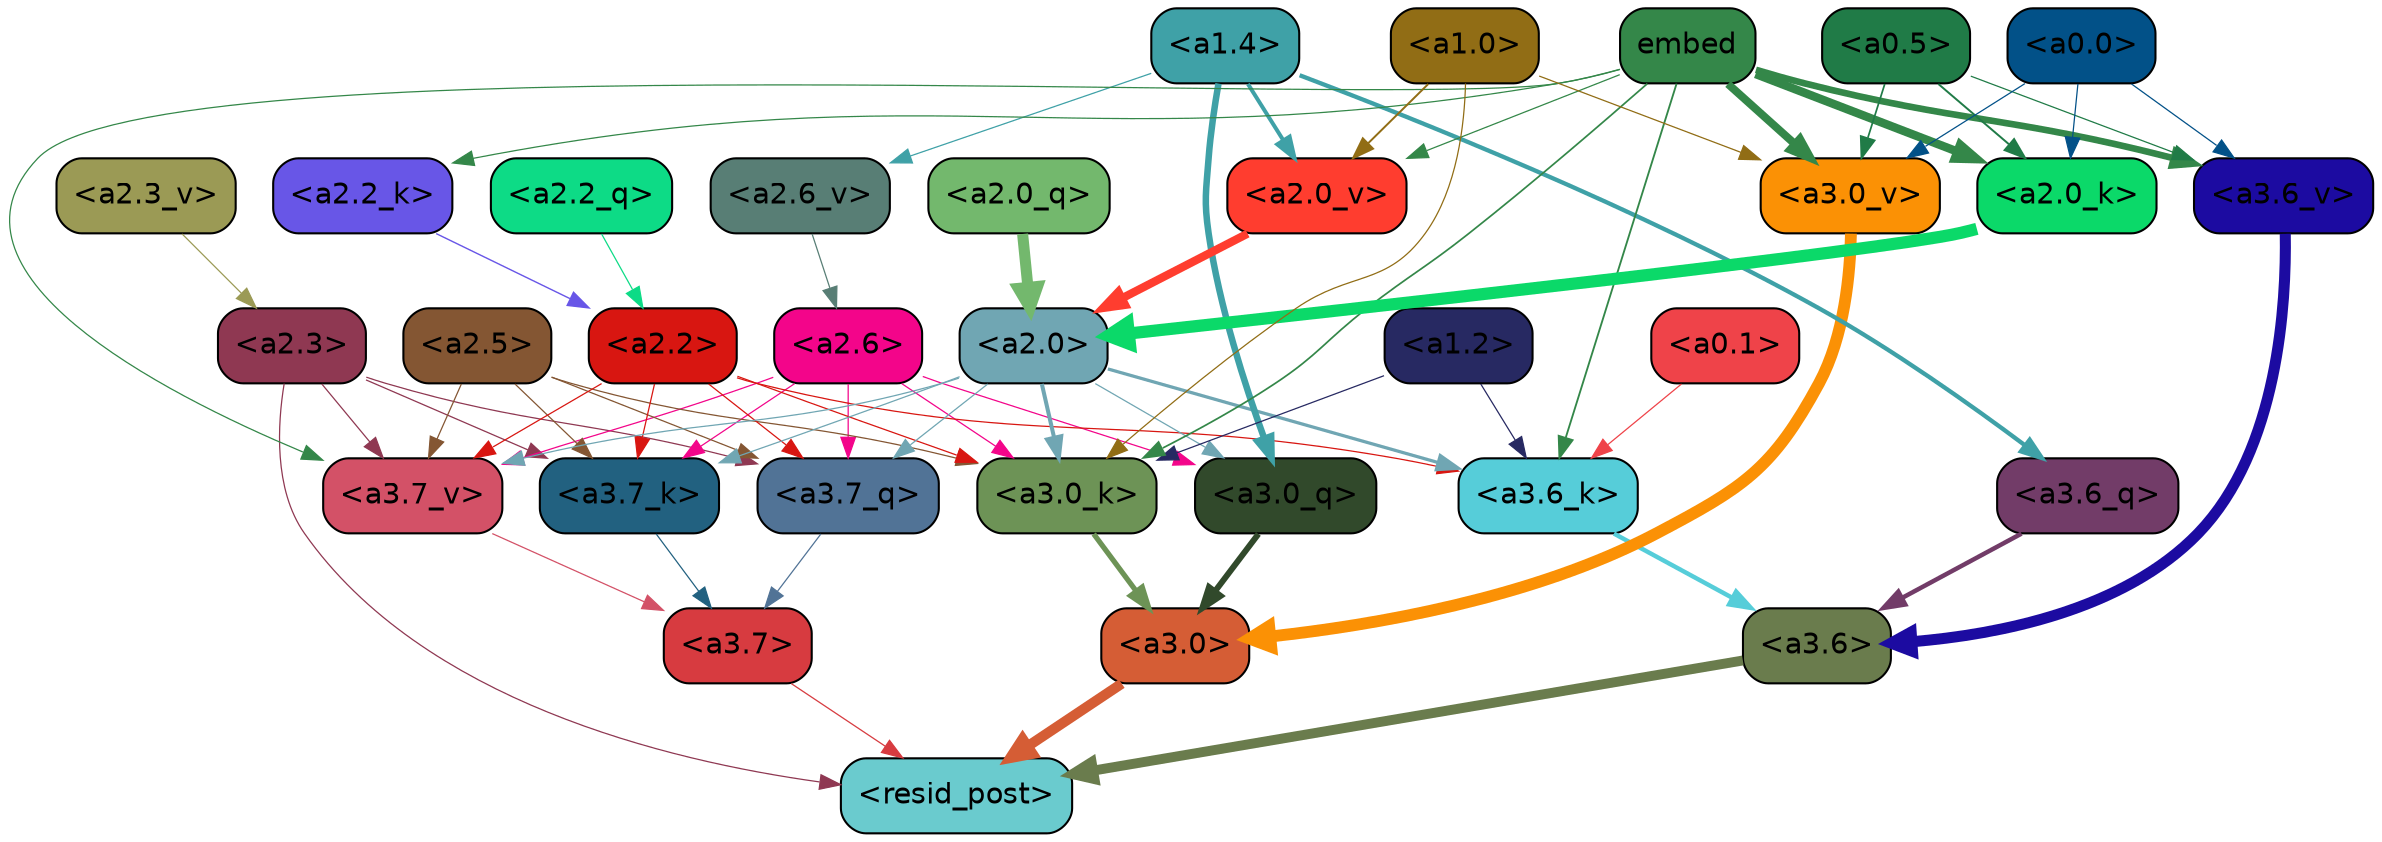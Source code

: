 strict digraph "" {
	graph [bgcolor=transparent,
		layout=dot,
		overlap=false,
		splines=true
	];
	"<a3.7>"	[color=black,
		fillcolor="#d73b40",
		fontname=Helvetica,
		shape=box,
		style="filled, rounded"];
	"<resid_post>"	[color=black,
		fillcolor="#6acbce",
		fontname=Helvetica,
		shape=box,
		style="filled, rounded"];
	"<a3.7>" -> "<resid_post>"	[color="#d73b40",
		penwidth=0.6];
	"<a3.6>"	[color=black,
		fillcolor="#6a7c4d",
		fontname=Helvetica,
		shape=box,
		style="filled, rounded"];
	"<a3.6>" -> "<resid_post>"	[color="#6a7c4d",
		penwidth=4.751592040061951];
	"<a3.0>"	[color=black,
		fillcolor="#d55d35",
		fontname=Helvetica,
		shape=box,
		style="filled, rounded"];
	"<a3.0>" -> "<resid_post>"	[color="#d55d35",
		penwidth=4.904066681861877];
	"<a2.3>"	[color=black,
		fillcolor="#8f3852",
		fontname=Helvetica,
		shape=box,
		style="filled, rounded"];
	"<a2.3>" -> "<resid_post>"	[color="#8f3852",
		penwidth=0.6];
	"<a3.7_q>"	[color=black,
		fillcolor="#517396",
		fontname=Helvetica,
		shape=box,
		style="filled, rounded"];
	"<a2.3>" -> "<a3.7_q>"	[color="#8f3852",
		penwidth=0.6];
	"<a3.7_k>"	[color=black,
		fillcolor="#226180",
		fontname=Helvetica,
		shape=box,
		style="filled, rounded"];
	"<a2.3>" -> "<a3.7_k>"	[color="#8f3852",
		penwidth=0.6069068089127541];
	"<a3.7_v>"	[color=black,
		fillcolor="#d35167",
		fontname=Helvetica,
		shape=box,
		style="filled, rounded"];
	"<a2.3>" -> "<a3.7_v>"	[color="#8f3852",
		penwidth=0.6];
	"<a3.7_q>" -> "<a3.7>"	[color="#517396",
		penwidth=0.6];
	"<a3.6_q>"	[color=black,
		fillcolor="#723c68",
		fontname=Helvetica,
		shape=box,
		style="filled, rounded"];
	"<a3.6_q>" -> "<a3.6>"	[color="#723c68",
		penwidth=2.160832464694977];
	"<a3.0_q>"	[color=black,
		fillcolor="#31492b",
		fontname=Helvetica,
		shape=box,
		style="filled, rounded"];
	"<a3.0_q>" -> "<a3.0>"	[color="#31492b",
		penwidth=2.870753765106201];
	"<a3.7_k>" -> "<a3.7>"	[color="#226180",
		penwidth=0.6];
	"<a3.6_k>"	[color=black,
		fillcolor="#56cdd9",
		fontname=Helvetica,
		shape=box,
		style="filled, rounded"];
	"<a3.6_k>" -> "<a3.6>"	[color="#56cdd9",
		penwidth=2.13908451795578];
	"<a3.0_k>"	[color=black,
		fillcolor="#6d9356",
		fontname=Helvetica,
		shape=box,
		style="filled, rounded"];
	"<a3.0_k>" -> "<a3.0>"	[color="#6d9356",
		penwidth=2.520303964614868];
	"<a3.7_v>" -> "<a3.7>"	[color="#d35167",
		penwidth=0.6];
	"<a3.6_v>"	[color=black,
		fillcolor="#1c0ba1",
		fontname=Helvetica,
		shape=box,
		style="filled, rounded"];
	"<a3.6_v>" -> "<a3.6>"	[color="#1c0ba1",
		penwidth=5.297133803367615];
	"<a3.0_v>"	[color=black,
		fillcolor="#fb9105",
		fontname=Helvetica,
		shape=box,
		style="filled, rounded"];
	"<a3.0_v>" -> "<a3.0>"	[color="#fb9105",
		penwidth=5.680712580680847];
	"<a2.6>"	[color=black,
		fillcolor="#f3058a",
		fontname=Helvetica,
		shape=box,
		style="filled, rounded"];
	"<a2.6>" -> "<a3.7_q>"	[color="#f3058a",
		penwidth=0.6];
	"<a2.6>" -> "<a3.0_q>"	[color="#f3058a",
		penwidth=0.6];
	"<a2.6>" -> "<a3.7_k>"	[color="#f3058a",
		penwidth=0.6];
	"<a2.6>" -> "<a3.0_k>"	[color="#f3058a",
		penwidth=0.6];
	"<a2.6>" -> "<a3.7_v>"	[color="#f3058a",
		penwidth=0.6];
	"<a2.5>"	[color=black,
		fillcolor="#845633",
		fontname=Helvetica,
		shape=box,
		style="filled, rounded"];
	"<a2.5>" -> "<a3.7_q>"	[color="#845633",
		penwidth=0.6];
	"<a2.5>" -> "<a3.7_k>"	[color="#845633",
		penwidth=0.6];
	"<a2.5>" -> "<a3.0_k>"	[color="#845633",
		penwidth=0.6];
	"<a2.5>" -> "<a3.7_v>"	[color="#845633",
		penwidth=0.6];
	"<a2.2>"	[color=black,
		fillcolor="#d81611",
		fontname=Helvetica,
		shape=box,
		style="filled, rounded"];
	"<a2.2>" -> "<a3.7_q>"	[color="#d81611",
		penwidth=0.6];
	"<a2.2>" -> "<a3.7_k>"	[color="#d81611",
		penwidth=0.6];
	"<a2.2>" -> "<a3.6_k>"	[color="#d81611",
		penwidth=0.6];
	"<a2.2>" -> "<a3.0_k>"	[color="#d81611",
		penwidth=0.6];
	"<a2.2>" -> "<a3.7_v>"	[color="#d81611",
		penwidth=0.6];
	"<a2.0>"	[color=black,
		fillcolor="#70a6b3",
		fontname=Helvetica,
		shape=box,
		style="filled, rounded"];
	"<a2.0>" -> "<a3.7_q>"	[color="#70a6b3",
		penwidth=0.6];
	"<a2.0>" -> "<a3.0_q>"	[color="#70a6b3",
		penwidth=0.6];
	"<a2.0>" -> "<a3.7_k>"	[color="#70a6b3",
		penwidth=0.6];
	"<a2.0>" -> "<a3.6_k>"	[color="#70a6b3",
		penwidth=1.564806342124939];
	"<a2.0>" -> "<a3.0_k>"	[color="#70a6b3",
		penwidth=1.9353990852832794];
	"<a2.0>" -> "<a3.7_v>"	[color="#70a6b3",
		penwidth=0.6];
	"<a1.4>"	[color=black,
		fillcolor="#3fa1a7",
		fontname=Helvetica,
		shape=box,
		style="filled, rounded"];
	"<a1.4>" -> "<a3.6_q>"	[color="#3fa1a7",
		penwidth=2.0727532356977463];
	"<a1.4>" -> "<a3.0_q>"	[color="#3fa1a7",
		penwidth=3.1279823780059814];
	"<a2.6_v>"	[color=black,
		fillcolor="#587e75",
		fontname=Helvetica,
		shape=box,
		style="filled, rounded"];
	"<a1.4>" -> "<a2.6_v>"	[color="#3fa1a7",
		penwidth=0.6];
	"<a2.0_v>"	[color=black,
		fillcolor="#ff3d2f",
		fontname=Helvetica,
		shape=box,
		style="filled, rounded"];
	"<a1.4>" -> "<a2.0_v>"	[color="#3fa1a7",
		penwidth=1.9170897603034973];
	"<a1.2>"	[color=black,
		fillcolor="#272962",
		fontname=Helvetica,
		shape=box,
		style="filled, rounded"];
	"<a1.2>" -> "<a3.6_k>"	[color="#272962",
		penwidth=0.6];
	"<a1.2>" -> "<a3.0_k>"	[color="#272962",
		penwidth=0.6];
	"<a0.1>"	[color=black,
		fillcolor="#ef4349",
		fontname=Helvetica,
		shape=box,
		style="filled, rounded"];
	"<a0.1>" -> "<a3.6_k>"	[color="#ef4349",
		penwidth=0.6];
	embed	[color=black,
		fillcolor="#348749",
		fontname=Helvetica,
		shape=box,
		style="filled, rounded"];
	embed -> "<a3.6_k>"	[color="#348749",
		penwidth=0.8915999233722687];
	embed -> "<a3.0_k>"	[color="#348749",
		penwidth=0.832088902592659];
	embed -> "<a3.7_v>"	[color="#348749",
		penwidth=0.6];
	embed -> "<a3.6_v>"	[color="#348749",
		penwidth=3.1840110421180725];
	embed -> "<a3.0_v>"	[color="#348749",
		penwidth=3.8132747188210487];
	"<a2.2_k>"	[color=black,
		fillcolor="#6856e7",
		fontname=Helvetica,
		shape=box,
		style="filled, rounded"];
	embed -> "<a2.2_k>"	[color="#348749",
		penwidth=0.6];
	"<a2.0_k>"	[color=black,
		fillcolor="#0bd969",
		fontname=Helvetica,
		shape=box,
		style="filled, rounded"];
	embed -> "<a2.0_k>"	[color="#348749",
		penwidth=4.084526404738426];
	embed -> "<a2.0_v>"	[color="#348749",
		penwidth=0.6];
	"<a1.0>"	[color=black,
		fillcolor="#916d15",
		fontname=Helvetica,
		shape=box,
		style="filled, rounded"];
	"<a1.0>" -> "<a3.0_k>"	[color="#916d15",
		penwidth=0.6];
	"<a1.0>" -> "<a3.0_v>"	[color="#916d15",
		penwidth=0.6];
	"<a1.0>" -> "<a2.0_v>"	[color="#916d15",
		penwidth=0.9450988052412868];
	"<a0.5>"	[color=black,
		fillcolor="#207b47",
		fontname=Helvetica,
		shape=box,
		style="filled, rounded"];
	"<a0.5>" -> "<a3.6_v>"	[color="#207b47",
		penwidth=0.6];
	"<a0.5>" -> "<a3.0_v>"	[color="#207b47",
		penwidth=0.8331108838319778];
	"<a0.5>" -> "<a2.0_k>"	[color="#207b47",
		penwidth=0.9412797391414642];
	"<a0.0>"	[color=black,
		fillcolor="#025188",
		fontname=Helvetica,
		shape=box,
		style="filled, rounded"];
	"<a0.0>" -> "<a3.6_v>"	[color="#025188",
		penwidth=0.6];
	"<a0.0>" -> "<a3.0_v>"	[color="#025188",
		penwidth=0.6];
	"<a0.0>" -> "<a2.0_k>"	[color="#025188",
		penwidth=0.6];
	"<a2.2_q>"	[color=black,
		fillcolor="#0ddb86",
		fontname=Helvetica,
		shape=box,
		style="filled, rounded"];
	"<a2.2_q>" -> "<a2.2>"	[color="#0ddb86",
		penwidth=0.6];
	"<a2.0_q>"	[color=black,
		fillcolor="#73b86d",
		fontname=Helvetica,
		shape=box,
		style="filled, rounded"];
	"<a2.0_q>" -> "<a2.0>"	[color="#73b86d",
		penwidth=5.29856276512146];
	"<a2.2_k>" -> "<a2.2>"	[color="#6856e7",
		penwidth=0.6722683310508728];
	"<a2.0_k>" -> "<a2.0>"	[color="#0bd969",
		penwidth=5.859246134757996];
	"<a2.6_v>" -> "<a2.6>"	[color="#587e75",
		penwidth=0.6];
	"<a2.3_v>"	[color=black,
		fillcolor="#9b9a55",
		fontname=Helvetica,
		shape=box,
		style="filled, rounded"];
	"<a2.3_v>" -> "<a2.3>"	[color="#9b9a55",
		penwidth=0.6];
	"<a2.0_v>" -> "<a2.0>"	[color="#ff3d2f",
		penwidth=3.9621697664260864];
}
